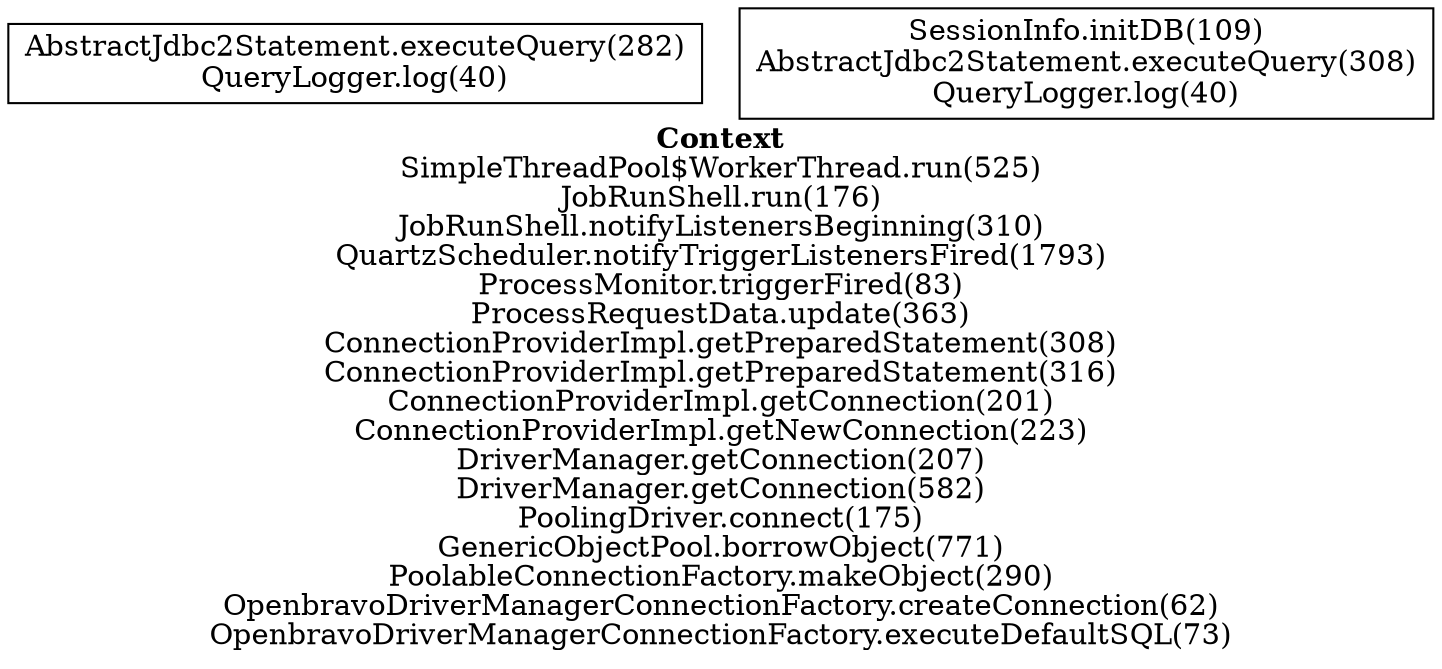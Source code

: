 digraph 5862378 { 
label=<<font face="Times-Bold">Context</font><br/>SimpleThreadPool$WorkerThread.run(525)<br/>JobRunShell.run(176)<br/>JobRunShell.notifyListenersBeginning(310)<br/>QuartzScheduler.notifyTriggerListenersFired(1793)<br/>ProcessMonitor.triggerFired(83)<br/>ProcessRequestData.update(363)<br/>ConnectionProviderImpl.getPreparedStatement(308)<br/>ConnectionProviderImpl.getPreparedStatement(316)<br/>ConnectionProviderImpl.getConnection(201)<br/>ConnectionProviderImpl.getNewConnection(223)<br/>DriverManager.getConnection(207)<br/>DriverManager.getConnection(582)<br/>PoolingDriver.connect(175)<br/>GenericObjectPool.borrowObject(771)<br/>PoolableConnectionFactory.makeObject(290)<br/>OpenbravoDriverManagerConnectionFactory.createConnection(62)<br/>OpenbravoDriverManagerConnectionFactory.executeDefaultSQL(73)>;rankdir=BT;
1 [label="AbstractJdbc2Statement.executeQuery(282)\nQueryLogger.log(40)\n", shape=box];
2 [label="SessionInfo.initDB(109)\nAbstractJdbc2Statement.executeQuery(308)\nQueryLogger.log(40)\n", shape=box];
}

